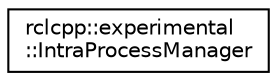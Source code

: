 digraph "Graphical Class Hierarchy"
{
  edge [fontname="Helvetica",fontsize="10",labelfontname="Helvetica",labelfontsize="10"];
  node [fontname="Helvetica",fontsize="10",shape=record];
  rankdir="LR";
  Node0 [label="rclcpp::experimental\l::IntraProcessManager",height=0.2,width=0.4,color="black", fillcolor="white", style="filled",URL="$classrclcpp_1_1experimental_1_1IntraProcessManager.html",tooltip="This class performs intra process communication between nodes. "];
}
